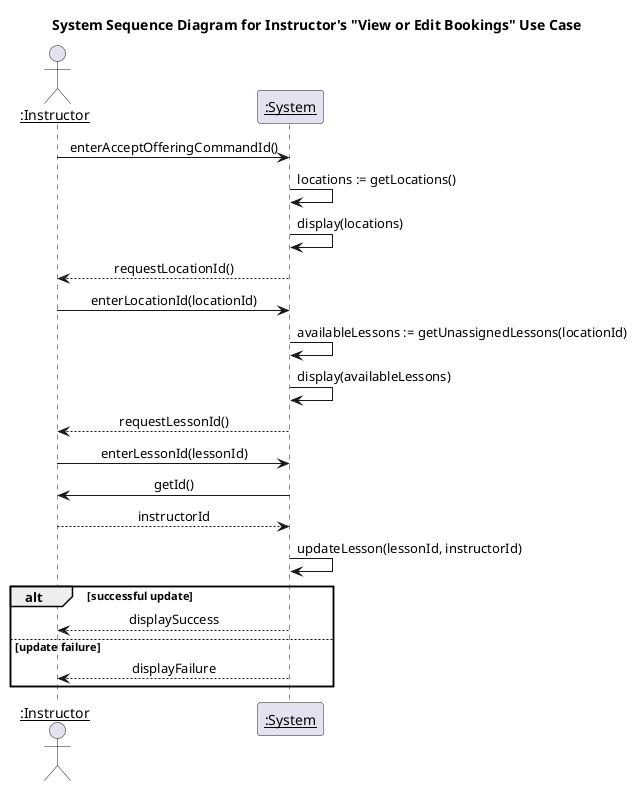 @startuml System Sequence Diagram for Instructor's "View or Edit Bookings" Use Case
title System Sequence Diagram for Instructor's "View or Edit Bookings" Use Case
skinparam sequenceMessageAlign center 

actor "<u>:Instructor" as instructor
participant "<u>:System" as system

instructor -> system : enterAcceptOfferingCommandId()
system -> system: locations := getLocations()
system -> system : display(locations)
system --> instructor : requestLocationId()
instructor -> system : enterLocationId(locationId)
system -> system : availableLessons := getUnassignedLessons(locationId)
system -> system : display(availableLessons)
system --> instructor : requestLessonId()
instructor -> system : enterLessonId(lessonId)
system -> instructor : getId()
instructor --> system : instructorId
system -> system : updateLesson(lessonId, instructorId)
alt successful update
    system --> instructor : displaySuccess
else update failure
    system --> instructor : displayFailure
end
@enduml